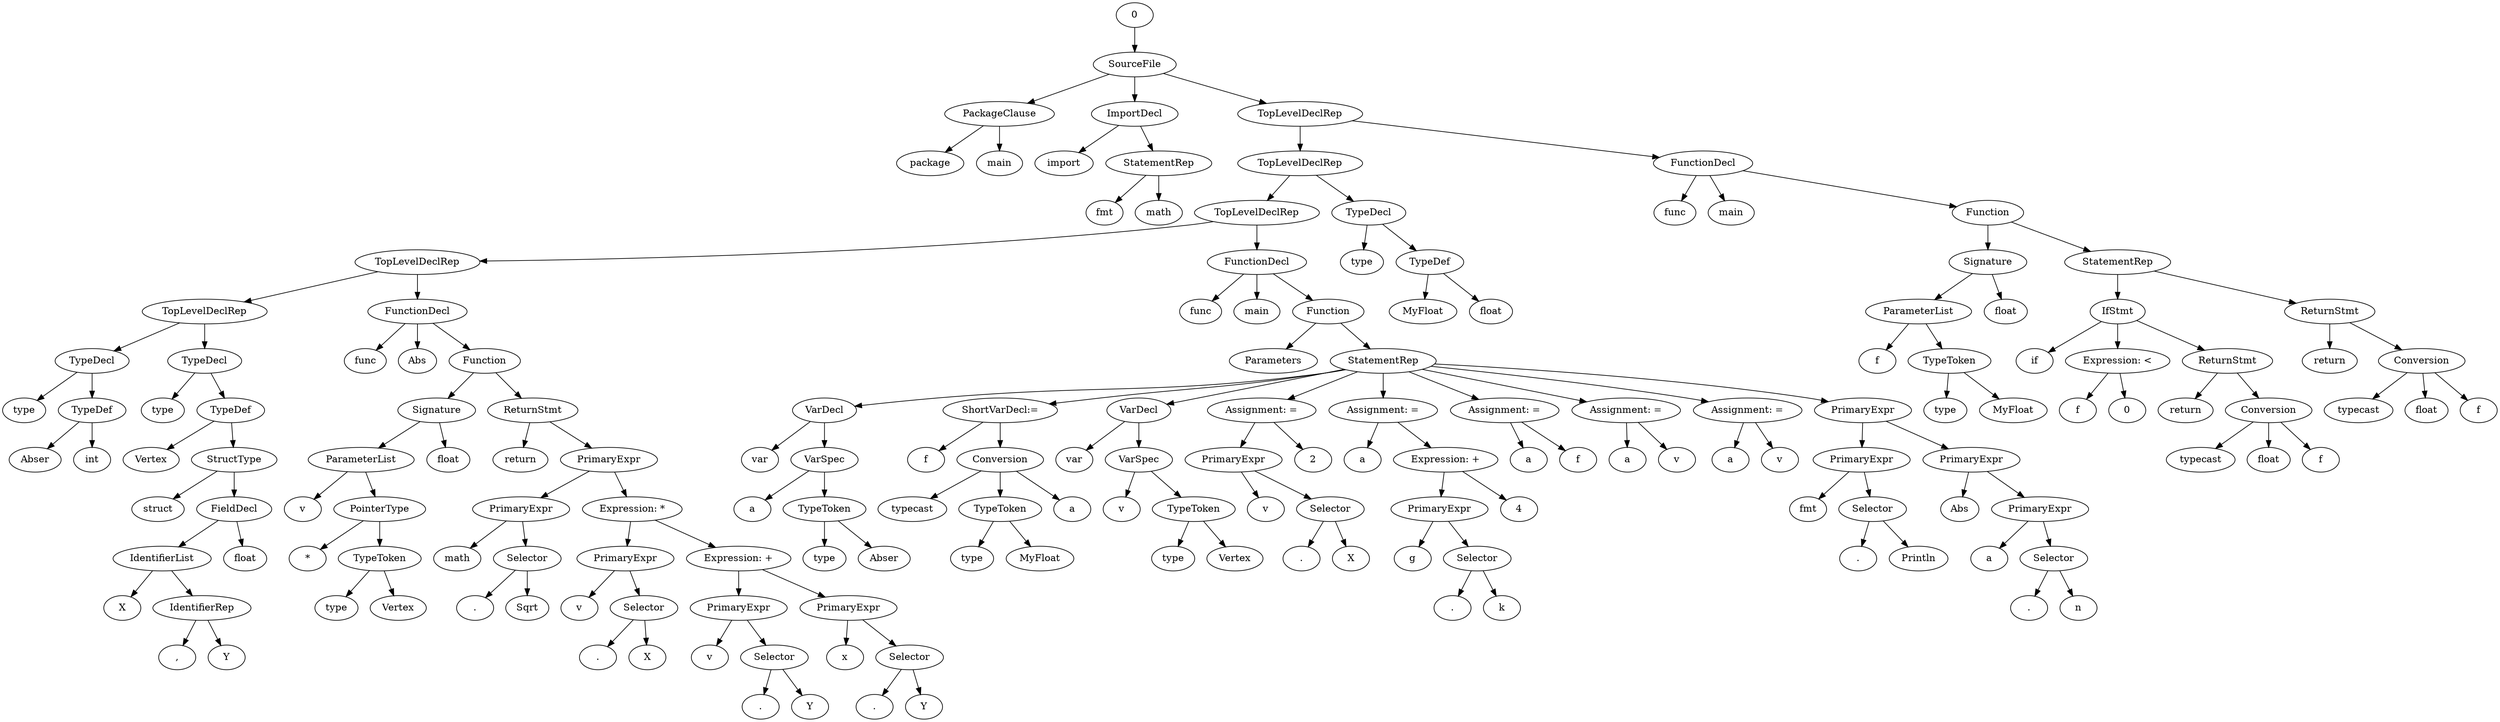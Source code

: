 strict digraph G {
1 [label="SourceFile"];
0 -> 1;
2 [label="PackageClause"];
1 -> 2;
3 [label="package"];
2 -> 3;
5 [label="main"];
2 -> 5;
7 [label="ImportDecl"];
1 -> 7;
8 [label="import"];
7 -> 8;
9 [label="StatementRep"];
7 -> 9;
12 [label="fmt"];
9 -> 12;
15 [label="math"];
9 -> 15;
16 [label="TopLevelDeclRep"];
1 -> 16;
17 [label="TopLevelDeclRep"];
16 -> 17;
18 [label="TopLevelDeclRep"];
17 -> 18;
19 [label="TopLevelDeclRep"];
18 -> 19;
20 [label="TopLevelDeclRep"];
19 -> 20;
24 [label="TypeDecl"];
20 -> 24;
25 [label="type"];
24 -> 25;
27 [label="TypeDef"];
24 -> 27;
28 [label="Abser"];
27 -> 28;
32 [label="int"];
27 -> 32;
35 [label="TypeDecl"];
20 -> 35;
36 [label="type"];
35 -> 36;
38 [label="TypeDef"];
35 -> 38;
39 [label="Vertex"];
38 -> 39;
42 [label="StructType"];
38 -> 42;
43 [label="struct"];
42 -> 43;
45 [label="FieldDecl"];
42 -> 45;
46 [label="IdentifierList"];
45 -> 46;
47 [label="X"];
46 -> 47;
48 [label="IdentifierRep"];
46 -> 48;
49 [label=","];
48 -> 49;
50 [label="Y"];
48 -> 50;
54 [label="float"];
45 -> 54;
56 [label="FunctionDecl"];
19 -> 56;
57 [label="func"];
56 -> 57;
59 [label="Abs"];
56 -> 59;
60 [label="Function"];
56 -> 60;
61 [label="Signature"];
60 -> 61;
64 [label="ParameterList"];
61 -> 64;
66 [label="v"];
64 -> 66;
69 [label="PointerType"];
64 -> 69;
70 [label="*"];
69 -> 70;
74 [label="TypeToken"];
69 -> 74;
75 [label="type"];
74 -> 75;
76 [label="Vertex"];
74 -> 76;
82 [label="float"];
61 -> 82;
87 [label="ReturnStmt"];
60 -> 87;
88 [label="return"];
87 -> 88;
93 [label="PrimaryExpr"];
87 -> 93;
94 [label="PrimaryExpr"];
93 -> 94;
98 [label="math"];
94 -> 98;
99 [label="Selector"];
94 -> 99;
100 [label="."];
99 -> 100;
101 [label="Sqrt"];
99 -> 101;
105 [label="Expression: *"];
93 -> 105;
108 [label="PrimaryExpr"];
105 -> 108;
112 [label="v"];
108 -> 112;
113 [label="Selector"];
108 -> 113;
114 [label="."];
113 -> 114;
115 [label="X"];
113 -> 115;
116 [label="Expression: +"];
105 -> 116;
119 [label="PrimaryExpr"];
116 -> 119;
123 [label="v"];
119 -> 123;
124 [label="Selector"];
119 -> 124;
125 [label="."];
124 -> 125;
126 [label="Y"];
124 -> 126;
129 [label="PrimaryExpr"];
116 -> 129;
133 [label="x"];
129 -> 133;
134 [label="Selector"];
129 -> 134;
135 [label="."];
134 -> 135;
136 [label="Y"];
134 -> 136;
138 [label="FunctionDecl"];
18 -> 138;
139 [label="func"];
138 -> 139;
141 [label="main"];
138 -> 141;
142 [label="Function"];
138 -> 142;
144 [label="Parameters"];
142 -> 144;
147 [label="StatementRep"];
142 -> 147;
150 [label="VarDecl"];
147 -> 150;
151 [label="var"];
150 -> 151;
152 [label="VarSpec"];
150 -> 152;
154 [label="a"];
152 -> 154;
157 [label="TypeToken"];
152 -> 157;
158 [label="type"];
157 -> 158;
159 [label="Abser"];
157 -> 159;
162 [label="ShortVarDecl:="];
147 -> 162;
163 [label="f"];
162 -> 163;
167 [label="Conversion"];
162 -> 167;
168 [label="typecast"];
167 -> 168;
171 [label="TypeToken"];
167 -> 171;
172 [label="type"];
171 -> 172;
173 [label="MyFloat"];
171 -> 173;
179 [label="a"];
167 -> 179;
182 [label="VarDecl"];
147 -> 182;
183 [label="var"];
182 -> 183;
184 [label="VarSpec"];
182 -> 184;
186 [label="v"];
184 -> 186;
189 [label="TypeToken"];
184 -> 189;
190 [label="type"];
189 -> 190;
191 [label="Vertex"];
189 -> 191;
194 [label="Assignment: ="];
147 -> 194;
198 [label="PrimaryExpr"];
194 -> 198;
202 [label="v"];
198 -> 202;
203 [label="Selector"];
198 -> 203;
204 [label="."];
203 -> 204;
205 [label="X"];
203 -> 205;
213 [label="2"];
194 -> 213;
216 [label="Assignment: ="];
147 -> 216;
223 [label="a"];
216 -> 223;
225 [label="Expression: +"];
216 -> 225;
228 [label="PrimaryExpr"];
225 -> 228;
232 [label="g"];
228 -> 232;
233 [label="Selector"];
228 -> 233;
234 [label="."];
233 -> 234;
235 [label="k"];
233 -> 235;
242 [label="4"];
225 -> 242;
245 [label="Assignment: ="];
147 -> 245;
252 [label="a"];
245 -> 252;
259 [label="f"];
245 -> 259;
262 [label="Assignment: ="];
147 -> 262;
269 [label="a"];
262 -> 269;
277 [label="v"];
262 -> 277;
280 [label="Assignment: ="];
147 -> 280;
287 [label="a"];
280 -> 287;
294 [label="v"];
280 -> 294;
300 [label="PrimaryExpr"];
147 -> 300;
301 [label="PrimaryExpr"];
300 -> 301;
305 [label="fmt"];
301 -> 305;
306 [label="Selector"];
301 -> 306;
307 [label="."];
306 -> 307;
308 [label="Println"];
306 -> 308;
314 [label="PrimaryExpr"];
300 -> 314;
318 [label="Abs"];
314 -> 318;
324 [label="PrimaryExpr"];
314 -> 324;
328 [label="a"];
324 -> 328;
329 [label="Selector"];
324 -> 329;
330 [label="."];
329 -> 330;
331 [label="n"];
329 -> 331;
334 [label="TypeDecl"];
17 -> 334;
335 [label="type"];
334 -> 335;
337 [label="TypeDef"];
334 -> 337;
338 [label="MyFloat"];
337 -> 338;
342 [label="float"];
337 -> 342;
344 [label="FunctionDecl"];
16 -> 344;
345 [label="func"];
344 -> 345;
347 [label="main"];
344 -> 347;
348 [label="Function"];
344 -> 348;
349 [label="Signature"];
348 -> 349;
352 [label="ParameterList"];
349 -> 352;
354 [label="f"];
352 -> 354;
357 [label="TypeToken"];
352 -> 357;
358 [label="type"];
357 -> 358;
359 [label="MyFloat"];
357 -> 359;
366 [label="float"];
349 -> 366;
369 [label="StatementRep"];
348 -> 369;
371 [label="IfStmt"];
369 -> 371;
372 [label="if"];
371 -> 372;
373 [label="Expression: <"];
371 -> 373;
379 [label="f"];
373 -> 379;
386 [label="0"];
373 -> 386;
390 [label="ReturnStmt"];
371 -> 390;
391 [label="return"];
390 -> 391;
397 [label="Conversion"];
390 -> 397;
398 [label="typecast"];
397 -> 398;
402 [label="float"];
397 -> 402;
409 [label="f"];
397 -> 409;
411 [label="ReturnStmt"];
369 -> 411;
412 [label="return"];
411 -> 412;
418 [label="Conversion"];
411 -> 418;
419 [label="typecast"];
418 -> 419;
423 [label="float"];
418 -> 423;
430 [label="f"];
418 -> 430;
}
